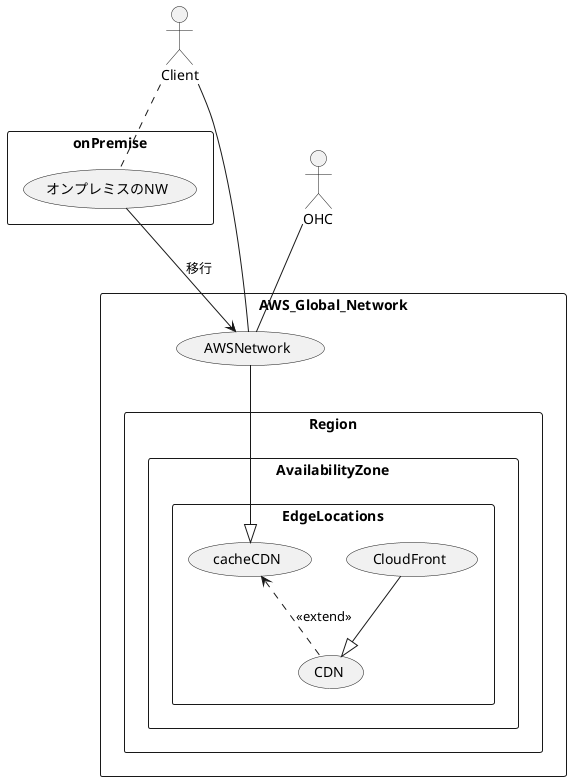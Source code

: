 @startuml

actor Client
actor OHC

rectangle onPremise {
  usecase オンプレミスのNW as opNw
  Client .. opNw
}

rectangle AWS_Global_Network {
  usecase AWSNetwork
  rectangle Region {
    rectangle AvailabilityZone {
      rectangle EdgeLocations {
        usecase CloudFront
        usecase CDN
        usecase cacheCDN

        cacheCDN <.. CDN:<<extend>>
        Client -- AWSNetwork
      }
      OHC -- AWSNetwork
    }

  }
}


opNw --> AWSNetwork:移行
AWSNetwork --|> cacheCDN
CloudFront --|> CDN
@enduml
